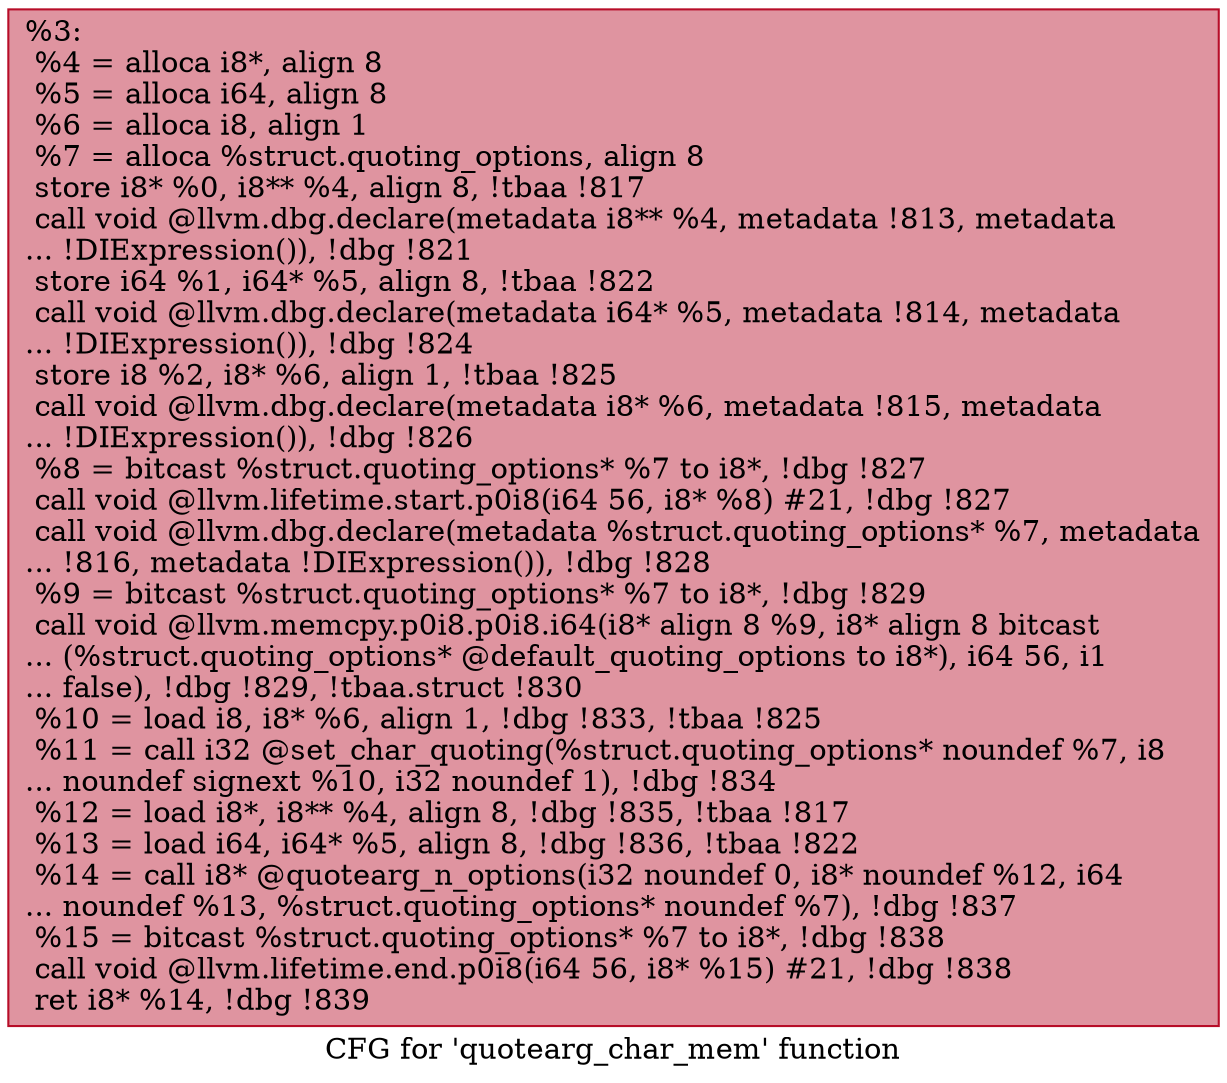 digraph "CFG for 'quotearg_char_mem' function" {
	label="CFG for 'quotearg_char_mem' function";

	Node0x24717c0 [shape=record,color="#b70d28ff", style=filled, fillcolor="#b70d2870",label="{%3:\l  %4 = alloca i8*, align 8\l  %5 = alloca i64, align 8\l  %6 = alloca i8, align 1\l  %7 = alloca %struct.quoting_options, align 8\l  store i8* %0, i8** %4, align 8, !tbaa !817\l  call void @llvm.dbg.declare(metadata i8** %4, metadata !813, metadata\l... !DIExpression()), !dbg !821\l  store i64 %1, i64* %5, align 8, !tbaa !822\l  call void @llvm.dbg.declare(metadata i64* %5, metadata !814, metadata\l... !DIExpression()), !dbg !824\l  store i8 %2, i8* %6, align 1, !tbaa !825\l  call void @llvm.dbg.declare(metadata i8* %6, metadata !815, metadata\l... !DIExpression()), !dbg !826\l  %8 = bitcast %struct.quoting_options* %7 to i8*, !dbg !827\l  call void @llvm.lifetime.start.p0i8(i64 56, i8* %8) #21, !dbg !827\l  call void @llvm.dbg.declare(metadata %struct.quoting_options* %7, metadata\l... !816, metadata !DIExpression()), !dbg !828\l  %9 = bitcast %struct.quoting_options* %7 to i8*, !dbg !829\l  call void @llvm.memcpy.p0i8.p0i8.i64(i8* align 8 %9, i8* align 8 bitcast\l... (%struct.quoting_options* @default_quoting_options to i8*), i64 56, i1\l... false), !dbg !829, !tbaa.struct !830\l  %10 = load i8, i8* %6, align 1, !dbg !833, !tbaa !825\l  %11 = call i32 @set_char_quoting(%struct.quoting_options* noundef %7, i8\l... noundef signext %10, i32 noundef 1), !dbg !834\l  %12 = load i8*, i8** %4, align 8, !dbg !835, !tbaa !817\l  %13 = load i64, i64* %5, align 8, !dbg !836, !tbaa !822\l  %14 = call i8* @quotearg_n_options(i32 noundef 0, i8* noundef %12, i64\l... noundef %13, %struct.quoting_options* noundef %7), !dbg !837\l  %15 = bitcast %struct.quoting_options* %7 to i8*, !dbg !838\l  call void @llvm.lifetime.end.p0i8(i64 56, i8* %15) #21, !dbg !838\l  ret i8* %14, !dbg !839\l}"];
}
